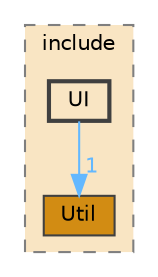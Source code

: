 digraph "libs/engine/include/UI"
{
 // LATEX_PDF_SIZE
  bgcolor="transparent";
  edge [fontname=Helvetica,fontsize=10,labelfontname=Helvetica,labelfontsize=10];
  node [fontname=Helvetica,fontsize=10,shape=box,height=0.2,width=0.4];
  compound=true
  subgraph clusterdir_f0d8f502c618f1edf4c1d59f415728d8 {
    graph [ bgcolor="#f9e5c3", pencolor="grey50", label="include", fontname=Helvetica,fontsize=10 style="filled,dashed", URL="dir_f0d8f502c618f1edf4c1d59f415728d8.html",tooltip=""]
  dir_571829a6dc7ede99e8534ccdc8eacea4 [label="Util", fillcolor="#d28c13", color="grey25", style="filled", URL="dir_571829a6dc7ede99e8534ccdc8eacea4.html",tooltip=""];
  dir_ff3522b70b235f01aab1e69ead6a2baf [label="UI", fillcolor="#f9e5c3", color="grey25", style="filled,bold", URL="dir_ff3522b70b235f01aab1e69ead6a2baf.html",tooltip=""];
  }
  dir_ff3522b70b235f01aab1e69ead6a2baf->dir_571829a6dc7ede99e8534ccdc8eacea4 [headlabel="1", labeldistance=1.5 headhref="dir_000010_000012.html" color="steelblue1" fontcolor="steelblue1"];
}

